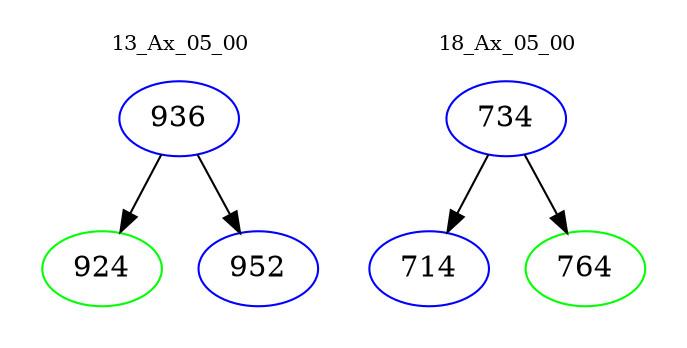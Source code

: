 digraph{
subgraph cluster_0 {
color = white
label = "13_Ax_05_00";
fontsize=10;
T0_936 [label="936", color="blue"]
T0_936 -> T0_924 [color="black"]
T0_924 [label="924", color="green"]
T0_936 -> T0_952 [color="black"]
T0_952 [label="952", color="blue"]
}
subgraph cluster_1 {
color = white
label = "18_Ax_05_00";
fontsize=10;
T1_734 [label="734", color="blue"]
T1_734 -> T1_714 [color="black"]
T1_714 [label="714", color="blue"]
T1_734 -> T1_764 [color="black"]
T1_764 [label="764", color="green"]
}
}
